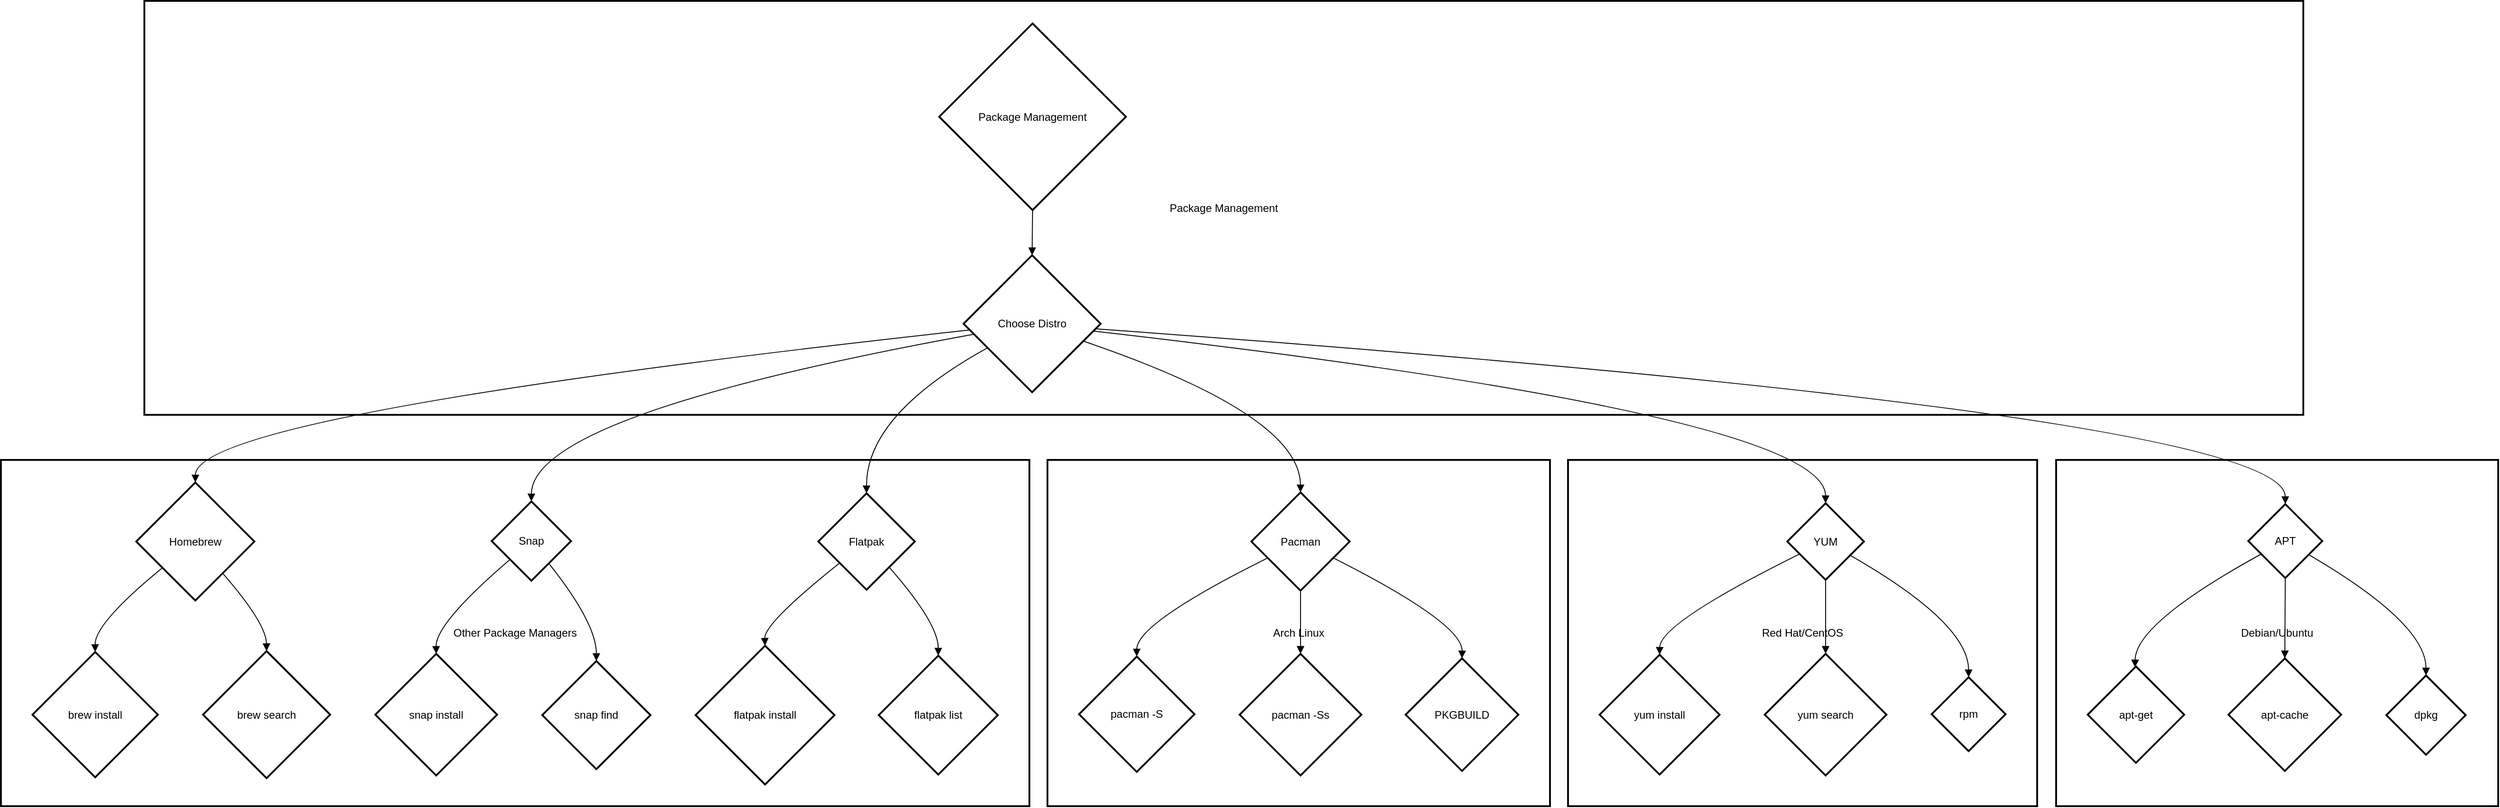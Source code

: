 <mxfile version="26.0.16">
  <diagram name="Página-1" id="ANMc4SyVvMun6bVpUktd">
    <mxGraphModel>
      <root>
        <mxCell id="0" />
        <mxCell id="1" parent="0" />
        <mxCell id="2" value="Other Package Managers" style="whiteSpace=wrap;strokeWidth=2;" vertex="1" parent="1">
          <mxGeometry x="8" y="517" width="1140" height="384" as="geometry" />
        </mxCell>
        <mxCell id="3" value="Arch Linux" style="whiteSpace=wrap;strokeWidth=2;" vertex="1" parent="1">
          <mxGeometry x="1168" y="517" width="557" height="384" as="geometry" />
        </mxCell>
        <mxCell id="4" value="Red Hat/CentOS" style="whiteSpace=wrap;strokeWidth=2;" vertex="1" parent="1">
          <mxGeometry x="1745" y="517" width="520" height="384" as="geometry" />
        </mxCell>
        <mxCell id="5" value="Debian/Ubuntu" style="whiteSpace=wrap;strokeWidth=2;" vertex="1" parent="1">
          <mxGeometry x="2286" y="517" width="490" height="384" as="geometry" />
        </mxCell>
        <mxCell id="6" value="Package Management" style="whiteSpace=wrap;strokeWidth=2;" vertex="1" parent="1">
          <mxGeometry x="167" y="8" width="2393" height="459" as="geometry" />
        </mxCell>
        <mxCell id="7" value="Package Management" style="rhombus;strokeWidth=2;whiteSpace=wrap;" vertex="1" parent="1">
          <mxGeometry x="1048" y="33" width="207" height="207" as="geometry" />
        </mxCell>
        <mxCell id="8" value="Choose Distro" style="rhombus;strokeWidth=2;whiteSpace=wrap;" vertex="1" parent="1">
          <mxGeometry x="1075" y="290" width="152" height="152" as="geometry" />
        </mxCell>
        <mxCell id="9" value="APT" style="rhombus;strokeWidth=2;whiteSpace=wrap;" vertex="1" parent="1">
          <mxGeometry x="2499" y="566" width="82" height="82" as="geometry" />
        </mxCell>
        <mxCell id="10" value="apt-get" style="rhombus;strokeWidth=2;whiteSpace=wrap;" vertex="1" parent="1">
          <mxGeometry x="2321" y="746" width="107" height="107" as="geometry" />
        </mxCell>
        <mxCell id="11" value="apt-cache" style="rhombus;strokeWidth=2;whiteSpace=wrap;" vertex="1" parent="1">
          <mxGeometry x="2477" y="737" width="125" height="125" as="geometry" />
        </mxCell>
        <mxCell id="12" value="dpkg" style="rhombus;strokeWidth=2;whiteSpace=wrap;" vertex="1" parent="1">
          <mxGeometry x="2652" y="756" width="88" height="88" as="geometry" />
        </mxCell>
        <mxCell id="13" value="YUM" style="rhombus;strokeWidth=2;whiteSpace=wrap;" vertex="1" parent="1">
          <mxGeometry x="1988" y="565" width="85" height="85" as="geometry" />
        </mxCell>
        <mxCell id="14" value="yum install" style="rhombus;strokeWidth=2;whiteSpace=wrap;" vertex="1" parent="1">
          <mxGeometry x="1780" y="733" width="133" height="133" as="geometry" />
        </mxCell>
        <mxCell id="15" value="yum search" style="rhombus;strokeWidth=2;whiteSpace=wrap;" vertex="1" parent="1">
          <mxGeometry x="1963" y="732" width="135" height="135" as="geometry" />
        </mxCell>
        <mxCell id="16" value="rpm" style="rhombus;strokeWidth=2;whiteSpace=wrap;" vertex="1" parent="1">
          <mxGeometry x="2148" y="758" width="82" height="82" as="geometry" />
        </mxCell>
        <mxCell id="17" value="Pacman" style="rhombus;strokeWidth=2;whiteSpace=wrap;" vertex="1" parent="1">
          <mxGeometry x="1394" y="553" width="109" height="109" as="geometry" />
        </mxCell>
        <mxCell id="18" value="pacman -S" style="rhombus;strokeWidth=2;whiteSpace=wrap;" vertex="1" parent="1">
          <mxGeometry x="1203" y="735" width="128" height="128" as="geometry" />
        </mxCell>
        <mxCell id="19" value="pacman -Ss" style="rhombus;strokeWidth=2;whiteSpace=wrap;" vertex="1" parent="1">
          <mxGeometry x="1381" y="732" width="135" height="135" as="geometry" />
        </mxCell>
        <mxCell id="20" value="PKGBUILD" style="rhombus;strokeWidth=2;whiteSpace=wrap;" vertex="1" parent="1">
          <mxGeometry x="1565" y="737" width="125" height="125" as="geometry" />
        </mxCell>
        <mxCell id="21" value="Homebrew" style="rhombus;strokeWidth=2;whiteSpace=wrap;" vertex="1" parent="1">
          <mxGeometry x="158" y="542" width="131" height="131" as="geometry" />
        </mxCell>
        <mxCell id="22" value="brew install" style="rhombus;strokeWidth=2;whiteSpace=wrap;" vertex="1" parent="1">
          <mxGeometry x="43" y="730" width="139" height="139" as="geometry" />
        </mxCell>
        <mxCell id="23" value="brew search" style="rhombus;strokeWidth=2;whiteSpace=wrap;" vertex="1" parent="1">
          <mxGeometry x="232" y="729" width="141" height="141" as="geometry" />
        </mxCell>
        <mxCell id="24" value="Snap" style="rhombus;strokeWidth=2;whiteSpace=wrap;" vertex="1" parent="1">
          <mxGeometry x="552" y="563" width="88" height="88" as="geometry" />
        </mxCell>
        <mxCell id="25" value="snap install" style="rhombus;strokeWidth=2;whiteSpace=wrap;" vertex="1" parent="1">
          <mxGeometry x="423" y="732" width="135" height="135" as="geometry" />
        </mxCell>
        <mxCell id="26" value="snap find" style="rhombus;strokeWidth=2;whiteSpace=wrap;" vertex="1" parent="1">
          <mxGeometry x="608" y="740" width="120" height="120" as="geometry" />
        </mxCell>
        <mxCell id="27" value="Flatpak" style="rhombus;strokeWidth=2;whiteSpace=wrap;" vertex="1" parent="1">
          <mxGeometry x="914" y="554" width="107" height="107" as="geometry" />
        </mxCell>
        <mxCell id="28" value="flatpak install" style="rhombus;strokeWidth=2;whiteSpace=wrap;" vertex="1" parent="1">
          <mxGeometry x="778" y="723" width="154" height="154" as="geometry" />
        </mxCell>
        <mxCell id="29" value="flatpak list" style="rhombus;strokeWidth=2;whiteSpace=wrap;" vertex="1" parent="1">
          <mxGeometry x="981" y="734" width="132" height="132" as="geometry" />
        </mxCell>
        <mxCell id="30" value="" style="curved=1;startArrow=none;endArrow=block;exitX=0.5;exitY=1;entryX=0.5;entryY=0;" edge="1" parent="1" source="7" target="8">
          <mxGeometry relative="1" as="geometry">
            <Array as="points" />
          </mxGeometry>
        </mxCell>
        <mxCell id="31" value="" style="curved=1;startArrow=none;endArrow=block;exitX=1;exitY=0.54;entryX=0.5;entryY=0.01;" edge="1" parent="1" source="8" target="9">
          <mxGeometry relative="1" as="geometry">
            <Array as="points">
              <mxPoint x="2540" y="467" />
            </Array>
          </mxGeometry>
        </mxCell>
        <mxCell id="32" value="" style="curved=1;startArrow=none;endArrow=block;exitX=0;exitY=0.77;entryX=0.49;entryY=0;" edge="1" parent="1" source="9" target="10">
          <mxGeometry relative="1" as="geometry">
            <Array as="points">
              <mxPoint x="2374" y="698" />
            </Array>
          </mxGeometry>
        </mxCell>
        <mxCell id="33" value="" style="curved=1;startArrow=none;endArrow=block;exitX=0.5;exitY=1;entryX=0.5;entryY=0;" edge="1" parent="1" source="9" target="11">
          <mxGeometry relative="1" as="geometry">
            <Array as="points" />
          </mxGeometry>
        </mxCell>
        <mxCell id="34" value="" style="curved=1;startArrow=none;endArrow=block;exitX=1;exitY=0.79;entryX=0.5;entryY=-0.01;" edge="1" parent="1" source="9" target="12">
          <mxGeometry relative="1" as="geometry">
            <Array as="points">
              <mxPoint x="2696" y="698" />
            </Array>
          </mxGeometry>
        </mxCell>
        <mxCell id="35" value="" style="curved=1;startArrow=none;endArrow=block;exitX=1;exitY=0.56;entryX=0.5;entryY=0;" edge="1" parent="1" source="8" target="13">
          <mxGeometry relative="1" as="geometry">
            <Array as="points">
              <mxPoint x="2030" y="467" />
            </Array>
          </mxGeometry>
        </mxCell>
        <mxCell id="36" value="" style="curved=1;startArrow=none;endArrow=block;exitX=0;exitY=0.74;entryX=0.5;entryY=0;" edge="1" parent="1" source="13" target="14">
          <mxGeometry relative="1" as="geometry">
            <Array as="points">
              <mxPoint x="1847" y="698" />
            </Array>
          </mxGeometry>
        </mxCell>
        <mxCell id="37" value="" style="curved=1;startArrow=none;endArrow=block;exitX=0.5;exitY=1;entryX=0.5;entryY=0;" edge="1" parent="1" source="13" target="15">
          <mxGeometry relative="1" as="geometry">
            <Array as="points" />
          </mxGeometry>
        </mxCell>
        <mxCell id="38" value="" style="curved=1;startArrow=none;endArrow=block;exitX=1;exitY=0.78;entryX=0.5;entryY=0;" edge="1" parent="1" source="13" target="16">
          <mxGeometry relative="1" as="geometry">
            <Array as="points">
              <mxPoint x="2189" y="698" />
            </Array>
          </mxGeometry>
        </mxCell>
        <mxCell id="39" value="" style="curved=1;startArrow=none;endArrow=block;exitX=1;exitY=0.67;entryX=0.5;entryY=0;" edge="1" parent="1" source="8" target="17">
          <mxGeometry relative="1" as="geometry">
            <Array as="points">
              <mxPoint x="1448" y="467" />
            </Array>
          </mxGeometry>
        </mxCell>
        <mxCell id="40" value="" style="curved=1;startArrow=none;endArrow=block;exitX=0;exitY=0.75;entryX=0.5;entryY=0;" edge="1" parent="1" source="17" target="18">
          <mxGeometry relative="1" as="geometry">
            <Array as="points">
              <mxPoint x="1267" y="698" />
            </Array>
          </mxGeometry>
        </mxCell>
        <mxCell id="41" value="" style="curved=1;startArrow=none;endArrow=block;exitX=0.5;exitY=1;entryX=0.5;entryY=0;" edge="1" parent="1" source="17" target="19">
          <mxGeometry relative="1" as="geometry">
            <Array as="points" />
          </mxGeometry>
        </mxCell>
        <mxCell id="42" value="" style="curved=1;startArrow=none;endArrow=block;exitX=1;exitY=0.75;entryX=0.5;entryY=0;" edge="1" parent="1" source="17" target="20">
          <mxGeometry relative="1" as="geometry">
            <Array as="points">
              <mxPoint x="1628" y="698" />
            </Array>
          </mxGeometry>
        </mxCell>
        <mxCell id="43" value="" style="curved=1;startArrow=none;endArrow=block;exitX=0;exitY=0.55;entryX=0.5;entryY=0;" edge="1" parent="1" source="8" target="21">
          <mxGeometry relative="1" as="geometry">
            <Array as="points">
              <mxPoint x="224" y="467" />
            </Array>
          </mxGeometry>
        </mxCell>
        <mxCell id="44" value="" style="curved=1;startArrow=none;endArrow=block;exitX=0;exitY=0.9;entryX=0.5;entryY=0;" edge="1" parent="1" source="21" target="22">
          <mxGeometry relative="1" as="geometry">
            <Array as="points">
              <mxPoint x="112" y="698" />
            </Array>
          </mxGeometry>
        </mxCell>
        <mxCell id="45" value="" style="curved=1;startArrow=none;endArrow=block;exitX=0.93;exitY=1;entryX=0.5;entryY=0;" edge="1" parent="1" source="21" target="23">
          <mxGeometry relative="1" as="geometry">
            <Array as="points">
              <mxPoint x="302" y="698" />
            </Array>
          </mxGeometry>
        </mxCell>
        <mxCell id="46" value="" style="curved=1;startArrow=none;endArrow=block;exitX=0;exitY=0.59;entryX=0.5;entryY=0;" edge="1" parent="1" source="8" target="24">
          <mxGeometry relative="1" as="geometry">
            <Array as="points">
              <mxPoint x="596" y="467" />
            </Array>
          </mxGeometry>
        </mxCell>
        <mxCell id="47" value="" style="curved=1;startArrow=none;endArrow=block;exitX=0;exitY=0.93;entryX=0.5;entryY=0;" edge="1" parent="1" source="24" target="25">
          <mxGeometry relative="1" as="geometry">
            <Array as="points">
              <mxPoint x="490" y="698" />
            </Array>
          </mxGeometry>
        </mxCell>
        <mxCell id="48" value="" style="curved=1;startArrow=none;endArrow=block;exitX=0.89;exitY=1;entryX=0.5;entryY=0;" edge="1" parent="1" source="24" target="26">
          <mxGeometry relative="1" as="geometry">
            <Array as="points">
              <mxPoint x="668" y="698" />
            </Array>
          </mxGeometry>
        </mxCell>
        <mxCell id="49" value="" style="curved=1;startArrow=none;endArrow=block;exitX=0;exitY=0.77;entryX=0.5;entryY=0;" edge="1" parent="1" source="8" target="27">
          <mxGeometry relative="1" as="geometry">
            <Array as="points">
              <mxPoint x="967" y="467" />
            </Array>
          </mxGeometry>
        </mxCell>
        <mxCell id="50" value="" style="curved=1;startArrow=none;endArrow=block;exitX=0;exitY=0.9;entryX=0.5;entryY=0;" edge="1" parent="1" source="27" target="28">
          <mxGeometry relative="1" as="geometry">
            <Array as="points">
              <mxPoint x="854" y="698" />
            </Array>
          </mxGeometry>
        </mxCell>
        <mxCell id="51" value="" style="curved=1;startArrow=none;endArrow=block;exitX=0.94;exitY=1;entryX=0.5;entryY=0;" edge="1" parent="1" source="27" target="29">
          <mxGeometry relative="1" as="geometry">
            <Array as="points">
              <mxPoint x="1047" y="698" />
            </Array>
          </mxGeometry>
        </mxCell>
      </root>
    </mxGraphModel>
  </diagram>
</mxfile>
